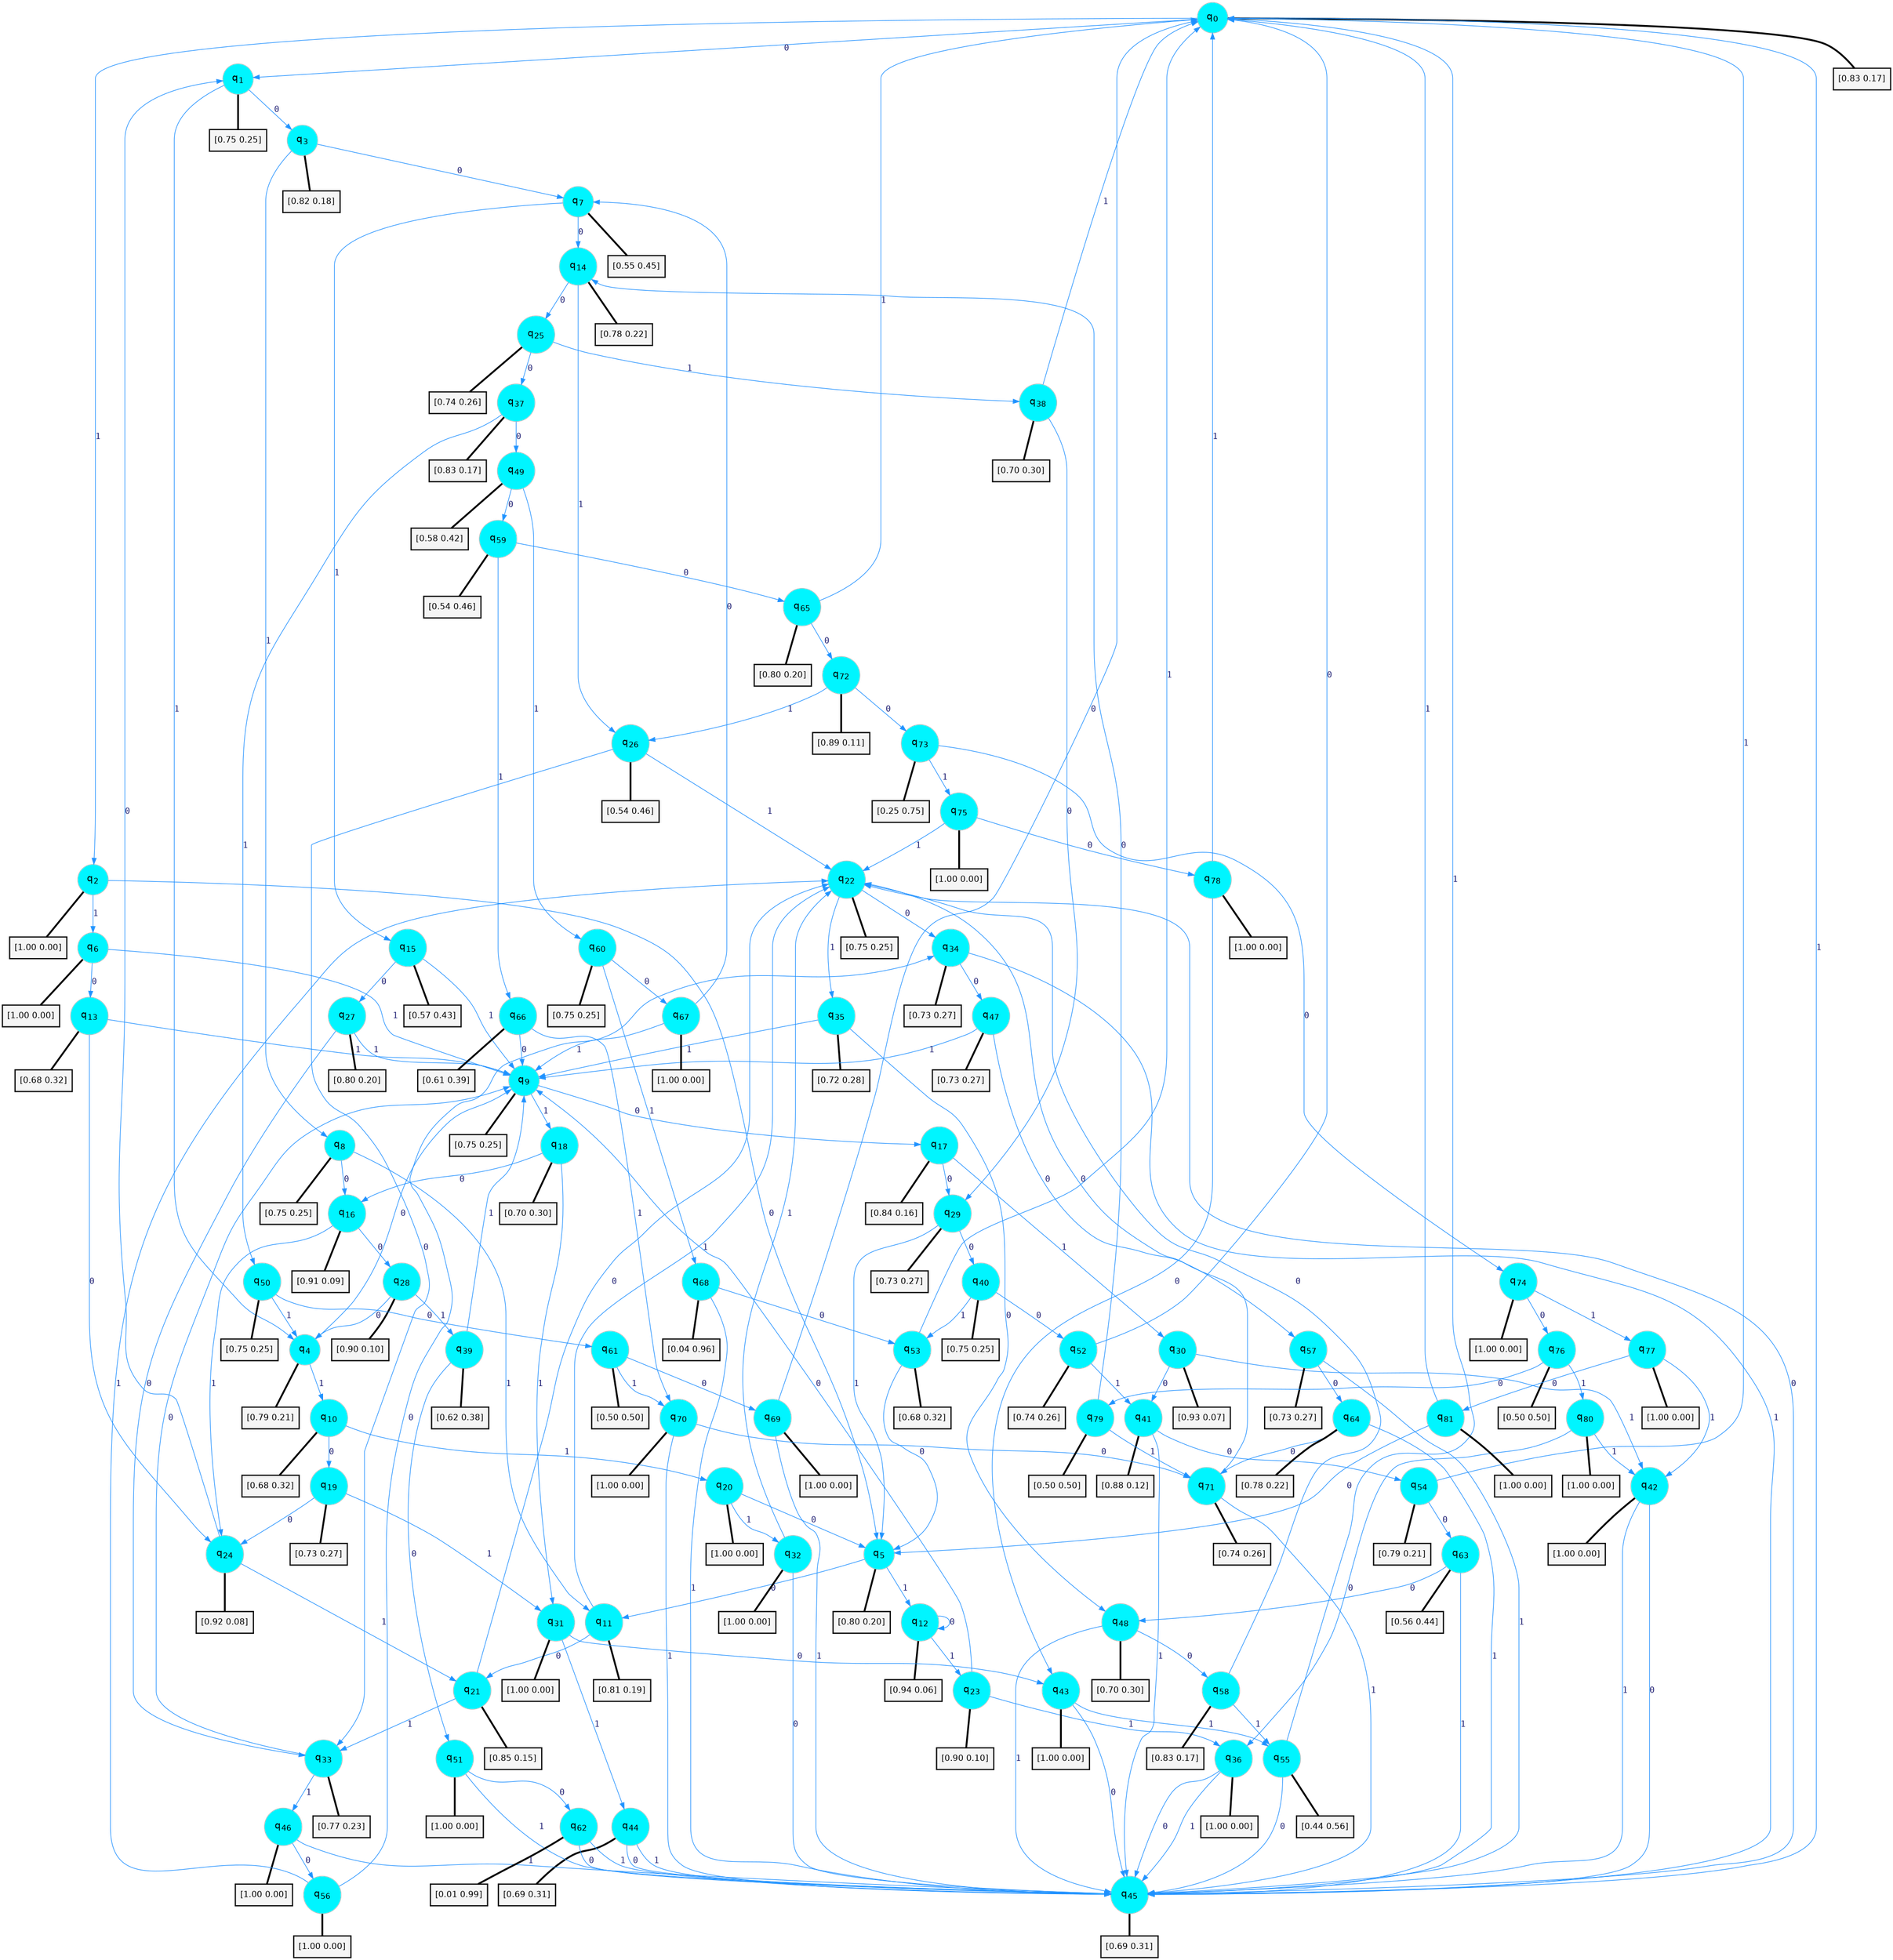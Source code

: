 digraph G {
graph [
bgcolor=transparent, dpi=300, rankdir=TD, size="40,25"];
node [
color=gray, fillcolor=turquoise1, fontcolor=black, fontname=Helvetica, fontsize=16, fontweight=bold, shape=circle, style=filled];
edge [
arrowsize=1, color=dodgerblue1, fontcolor=midnightblue, fontname=courier, fontweight=bold, penwidth=1, style=solid, weight=20];
0[label=<q<SUB>0</SUB>>];
1[label=<q<SUB>1</SUB>>];
2[label=<q<SUB>2</SUB>>];
3[label=<q<SUB>3</SUB>>];
4[label=<q<SUB>4</SUB>>];
5[label=<q<SUB>5</SUB>>];
6[label=<q<SUB>6</SUB>>];
7[label=<q<SUB>7</SUB>>];
8[label=<q<SUB>8</SUB>>];
9[label=<q<SUB>9</SUB>>];
10[label=<q<SUB>10</SUB>>];
11[label=<q<SUB>11</SUB>>];
12[label=<q<SUB>12</SUB>>];
13[label=<q<SUB>13</SUB>>];
14[label=<q<SUB>14</SUB>>];
15[label=<q<SUB>15</SUB>>];
16[label=<q<SUB>16</SUB>>];
17[label=<q<SUB>17</SUB>>];
18[label=<q<SUB>18</SUB>>];
19[label=<q<SUB>19</SUB>>];
20[label=<q<SUB>20</SUB>>];
21[label=<q<SUB>21</SUB>>];
22[label=<q<SUB>22</SUB>>];
23[label=<q<SUB>23</SUB>>];
24[label=<q<SUB>24</SUB>>];
25[label=<q<SUB>25</SUB>>];
26[label=<q<SUB>26</SUB>>];
27[label=<q<SUB>27</SUB>>];
28[label=<q<SUB>28</SUB>>];
29[label=<q<SUB>29</SUB>>];
30[label=<q<SUB>30</SUB>>];
31[label=<q<SUB>31</SUB>>];
32[label=<q<SUB>32</SUB>>];
33[label=<q<SUB>33</SUB>>];
34[label=<q<SUB>34</SUB>>];
35[label=<q<SUB>35</SUB>>];
36[label=<q<SUB>36</SUB>>];
37[label=<q<SUB>37</SUB>>];
38[label=<q<SUB>38</SUB>>];
39[label=<q<SUB>39</SUB>>];
40[label=<q<SUB>40</SUB>>];
41[label=<q<SUB>41</SUB>>];
42[label=<q<SUB>42</SUB>>];
43[label=<q<SUB>43</SUB>>];
44[label=<q<SUB>44</SUB>>];
45[label=<q<SUB>45</SUB>>];
46[label=<q<SUB>46</SUB>>];
47[label=<q<SUB>47</SUB>>];
48[label=<q<SUB>48</SUB>>];
49[label=<q<SUB>49</SUB>>];
50[label=<q<SUB>50</SUB>>];
51[label=<q<SUB>51</SUB>>];
52[label=<q<SUB>52</SUB>>];
53[label=<q<SUB>53</SUB>>];
54[label=<q<SUB>54</SUB>>];
55[label=<q<SUB>55</SUB>>];
56[label=<q<SUB>56</SUB>>];
57[label=<q<SUB>57</SUB>>];
58[label=<q<SUB>58</SUB>>];
59[label=<q<SUB>59</SUB>>];
60[label=<q<SUB>60</SUB>>];
61[label=<q<SUB>61</SUB>>];
62[label=<q<SUB>62</SUB>>];
63[label=<q<SUB>63</SUB>>];
64[label=<q<SUB>64</SUB>>];
65[label=<q<SUB>65</SUB>>];
66[label=<q<SUB>66</SUB>>];
67[label=<q<SUB>67</SUB>>];
68[label=<q<SUB>68</SUB>>];
69[label=<q<SUB>69</SUB>>];
70[label=<q<SUB>70</SUB>>];
71[label=<q<SUB>71</SUB>>];
72[label=<q<SUB>72</SUB>>];
73[label=<q<SUB>73</SUB>>];
74[label=<q<SUB>74</SUB>>];
75[label=<q<SUB>75</SUB>>];
76[label=<q<SUB>76</SUB>>];
77[label=<q<SUB>77</SUB>>];
78[label=<q<SUB>78</SUB>>];
79[label=<q<SUB>79</SUB>>];
80[label=<q<SUB>80</SUB>>];
81[label=<q<SUB>81</SUB>>];
82[label="[0.83 0.17]", shape=box,fontcolor=black, fontname=Helvetica, fontsize=14, penwidth=2, fillcolor=whitesmoke,color=black];
83[label="[0.75 0.25]", shape=box,fontcolor=black, fontname=Helvetica, fontsize=14, penwidth=2, fillcolor=whitesmoke,color=black];
84[label="[1.00 0.00]", shape=box,fontcolor=black, fontname=Helvetica, fontsize=14, penwidth=2, fillcolor=whitesmoke,color=black];
85[label="[0.82 0.18]", shape=box,fontcolor=black, fontname=Helvetica, fontsize=14, penwidth=2, fillcolor=whitesmoke,color=black];
86[label="[0.79 0.21]", shape=box,fontcolor=black, fontname=Helvetica, fontsize=14, penwidth=2, fillcolor=whitesmoke,color=black];
87[label="[0.80 0.20]", shape=box,fontcolor=black, fontname=Helvetica, fontsize=14, penwidth=2, fillcolor=whitesmoke,color=black];
88[label="[1.00 0.00]", shape=box,fontcolor=black, fontname=Helvetica, fontsize=14, penwidth=2, fillcolor=whitesmoke,color=black];
89[label="[0.55 0.45]", shape=box,fontcolor=black, fontname=Helvetica, fontsize=14, penwidth=2, fillcolor=whitesmoke,color=black];
90[label="[0.75 0.25]", shape=box,fontcolor=black, fontname=Helvetica, fontsize=14, penwidth=2, fillcolor=whitesmoke,color=black];
91[label="[0.75 0.25]", shape=box,fontcolor=black, fontname=Helvetica, fontsize=14, penwidth=2, fillcolor=whitesmoke,color=black];
92[label="[0.68 0.32]", shape=box,fontcolor=black, fontname=Helvetica, fontsize=14, penwidth=2, fillcolor=whitesmoke,color=black];
93[label="[0.81 0.19]", shape=box,fontcolor=black, fontname=Helvetica, fontsize=14, penwidth=2, fillcolor=whitesmoke,color=black];
94[label="[0.94 0.06]", shape=box,fontcolor=black, fontname=Helvetica, fontsize=14, penwidth=2, fillcolor=whitesmoke,color=black];
95[label="[0.68 0.32]", shape=box,fontcolor=black, fontname=Helvetica, fontsize=14, penwidth=2, fillcolor=whitesmoke,color=black];
96[label="[0.78 0.22]", shape=box,fontcolor=black, fontname=Helvetica, fontsize=14, penwidth=2, fillcolor=whitesmoke,color=black];
97[label="[0.57 0.43]", shape=box,fontcolor=black, fontname=Helvetica, fontsize=14, penwidth=2, fillcolor=whitesmoke,color=black];
98[label="[0.91 0.09]", shape=box,fontcolor=black, fontname=Helvetica, fontsize=14, penwidth=2, fillcolor=whitesmoke,color=black];
99[label="[0.84 0.16]", shape=box,fontcolor=black, fontname=Helvetica, fontsize=14, penwidth=2, fillcolor=whitesmoke,color=black];
100[label="[0.70 0.30]", shape=box,fontcolor=black, fontname=Helvetica, fontsize=14, penwidth=2, fillcolor=whitesmoke,color=black];
101[label="[0.73 0.27]", shape=box,fontcolor=black, fontname=Helvetica, fontsize=14, penwidth=2, fillcolor=whitesmoke,color=black];
102[label="[1.00 0.00]", shape=box,fontcolor=black, fontname=Helvetica, fontsize=14, penwidth=2, fillcolor=whitesmoke,color=black];
103[label="[0.85 0.15]", shape=box,fontcolor=black, fontname=Helvetica, fontsize=14, penwidth=2, fillcolor=whitesmoke,color=black];
104[label="[0.75 0.25]", shape=box,fontcolor=black, fontname=Helvetica, fontsize=14, penwidth=2, fillcolor=whitesmoke,color=black];
105[label="[0.90 0.10]", shape=box,fontcolor=black, fontname=Helvetica, fontsize=14, penwidth=2, fillcolor=whitesmoke,color=black];
106[label="[0.92 0.08]", shape=box,fontcolor=black, fontname=Helvetica, fontsize=14, penwidth=2, fillcolor=whitesmoke,color=black];
107[label="[0.74 0.26]", shape=box,fontcolor=black, fontname=Helvetica, fontsize=14, penwidth=2, fillcolor=whitesmoke,color=black];
108[label="[0.54 0.46]", shape=box,fontcolor=black, fontname=Helvetica, fontsize=14, penwidth=2, fillcolor=whitesmoke,color=black];
109[label="[0.80 0.20]", shape=box,fontcolor=black, fontname=Helvetica, fontsize=14, penwidth=2, fillcolor=whitesmoke,color=black];
110[label="[0.90 0.10]", shape=box,fontcolor=black, fontname=Helvetica, fontsize=14, penwidth=2, fillcolor=whitesmoke,color=black];
111[label="[0.73 0.27]", shape=box,fontcolor=black, fontname=Helvetica, fontsize=14, penwidth=2, fillcolor=whitesmoke,color=black];
112[label="[0.93 0.07]", shape=box,fontcolor=black, fontname=Helvetica, fontsize=14, penwidth=2, fillcolor=whitesmoke,color=black];
113[label="[1.00 0.00]", shape=box,fontcolor=black, fontname=Helvetica, fontsize=14, penwidth=2, fillcolor=whitesmoke,color=black];
114[label="[1.00 0.00]", shape=box,fontcolor=black, fontname=Helvetica, fontsize=14, penwidth=2, fillcolor=whitesmoke,color=black];
115[label="[0.77 0.23]", shape=box,fontcolor=black, fontname=Helvetica, fontsize=14, penwidth=2, fillcolor=whitesmoke,color=black];
116[label="[0.73 0.27]", shape=box,fontcolor=black, fontname=Helvetica, fontsize=14, penwidth=2, fillcolor=whitesmoke,color=black];
117[label="[0.72 0.28]", shape=box,fontcolor=black, fontname=Helvetica, fontsize=14, penwidth=2, fillcolor=whitesmoke,color=black];
118[label="[1.00 0.00]", shape=box,fontcolor=black, fontname=Helvetica, fontsize=14, penwidth=2, fillcolor=whitesmoke,color=black];
119[label="[0.83 0.17]", shape=box,fontcolor=black, fontname=Helvetica, fontsize=14, penwidth=2, fillcolor=whitesmoke,color=black];
120[label="[0.70 0.30]", shape=box,fontcolor=black, fontname=Helvetica, fontsize=14, penwidth=2, fillcolor=whitesmoke,color=black];
121[label="[0.62 0.38]", shape=box,fontcolor=black, fontname=Helvetica, fontsize=14, penwidth=2, fillcolor=whitesmoke,color=black];
122[label="[0.75 0.25]", shape=box,fontcolor=black, fontname=Helvetica, fontsize=14, penwidth=2, fillcolor=whitesmoke,color=black];
123[label="[0.88 0.12]", shape=box,fontcolor=black, fontname=Helvetica, fontsize=14, penwidth=2, fillcolor=whitesmoke,color=black];
124[label="[1.00 0.00]", shape=box,fontcolor=black, fontname=Helvetica, fontsize=14, penwidth=2, fillcolor=whitesmoke,color=black];
125[label="[1.00 0.00]", shape=box,fontcolor=black, fontname=Helvetica, fontsize=14, penwidth=2, fillcolor=whitesmoke,color=black];
126[label="[0.69 0.31]", shape=box,fontcolor=black, fontname=Helvetica, fontsize=14, penwidth=2, fillcolor=whitesmoke,color=black];
127[label="[0.69 0.31]", shape=box,fontcolor=black, fontname=Helvetica, fontsize=14, penwidth=2, fillcolor=whitesmoke,color=black];
128[label="[1.00 0.00]", shape=box,fontcolor=black, fontname=Helvetica, fontsize=14, penwidth=2, fillcolor=whitesmoke,color=black];
129[label="[0.73 0.27]", shape=box,fontcolor=black, fontname=Helvetica, fontsize=14, penwidth=2, fillcolor=whitesmoke,color=black];
130[label="[0.70 0.30]", shape=box,fontcolor=black, fontname=Helvetica, fontsize=14, penwidth=2, fillcolor=whitesmoke,color=black];
131[label="[0.58 0.42]", shape=box,fontcolor=black, fontname=Helvetica, fontsize=14, penwidth=2, fillcolor=whitesmoke,color=black];
132[label="[0.75 0.25]", shape=box,fontcolor=black, fontname=Helvetica, fontsize=14, penwidth=2, fillcolor=whitesmoke,color=black];
133[label="[1.00 0.00]", shape=box,fontcolor=black, fontname=Helvetica, fontsize=14, penwidth=2, fillcolor=whitesmoke,color=black];
134[label="[0.74 0.26]", shape=box,fontcolor=black, fontname=Helvetica, fontsize=14, penwidth=2, fillcolor=whitesmoke,color=black];
135[label="[0.68 0.32]", shape=box,fontcolor=black, fontname=Helvetica, fontsize=14, penwidth=2, fillcolor=whitesmoke,color=black];
136[label="[0.79 0.21]", shape=box,fontcolor=black, fontname=Helvetica, fontsize=14, penwidth=2, fillcolor=whitesmoke,color=black];
137[label="[0.44 0.56]", shape=box,fontcolor=black, fontname=Helvetica, fontsize=14, penwidth=2, fillcolor=whitesmoke,color=black];
138[label="[1.00 0.00]", shape=box,fontcolor=black, fontname=Helvetica, fontsize=14, penwidth=2, fillcolor=whitesmoke,color=black];
139[label="[0.73 0.27]", shape=box,fontcolor=black, fontname=Helvetica, fontsize=14, penwidth=2, fillcolor=whitesmoke,color=black];
140[label="[0.83 0.17]", shape=box,fontcolor=black, fontname=Helvetica, fontsize=14, penwidth=2, fillcolor=whitesmoke,color=black];
141[label="[0.54 0.46]", shape=box,fontcolor=black, fontname=Helvetica, fontsize=14, penwidth=2, fillcolor=whitesmoke,color=black];
142[label="[0.75 0.25]", shape=box,fontcolor=black, fontname=Helvetica, fontsize=14, penwidth=2, fillcolor=whitesmoke,color=black];
143[label="[0.50 0.50]", shape=box,fontcolor=black, fontname=Helvetica, fontsize=14, penwidth=2, fillcolor=whitesmoke,color=black];
144[label="[0.01 0.99]", shape=box,fontcolor=black, fontname=Helvetica, fontsize=14, penwidth=2, fillcolor=whitesmoke,color=black];
145[label="[0.56 0.44]", shape=box,fontcolor=black, fontname=Helvetica, fontsize=14, penwidth=2, fillcolor=whitesmoke,color=black];
146[label="[0.78 0.22]", shape=box,fontcolor=black, fontname=Helvetica, fontsize=14, penwidth=2, fillcolor=whitesmoke,color=black];
147[label="[0.80 0.20]", shape=box,fontcolor=black, fontname=Helvetica, fontsize=14, penwidth=2, fillcolor=whitesmoke,color=black];
148[label="[0.61 0.39]", shape=box,fontcolor=black, fontname=Helvetica, fontsize=14, penwidth=2, fillcolor=whitesmoke,color=black];
149[label="[1.00 0.00]", shape=box,fontcolor=black, fontname=Helvetica, fontsize=14, penwidth=2, fillcolor=whitesmoke,color=black];
150[label="[0.04 0.96]", shape=box,fontcolor=black, fontname=Helvetica, fontsize=14, penwidth=2, fillcolor=whitesmoke,color=black];
151[label="[1.00 0.00]", shape=box,fontcolor=black, fontname=Helvetica, fontsize=14, penwidth=2, fillcolor=whitesmoke,color=black];
152[label="[1.00 0.00]", shape=box,fontcolor=black, fontname=Helvetica, fontsize=14, penwidth=2, fillcolor=whitesmoke,color=black];
153[label="[0.74 0.26]", shape=box,fontcolor=black, fontname=Helvetica, fontsize=14, penwidth=2, fillcolor=whitesmoke,color=black];
154[label="[0.89 0.11]", shape=box,fontcolor=black, fontname=Helvetica, fontsize=14, penwidth=2, fillcolor=whitesmoke,color=black];
155[label="[0.25 0.75]", shape=box,fontcolor=black, fontname=Helvetica, fontsize=14, penwidth=2, fillcolor=whitesmoke,color=black];
156[label="[1.00 0.00]", shape=box,fontcolor=black, fontname=Helvetica, fontsize=14, penwidth=2, fillcolor=whitesmoke,color=black];
157[label="[1.00 0.00]", shape=box,fontcolor=black, fontname=Helvetica, fontsize=14, penwidth=2, fillcolor=whitesmoke,color=black];
158[label="[0.50 0.50]", shape=box,fontcolor=black, fontname=Helvetica, fontsize=14, penwidth=2, fillcolor=whitesmoke,color=black];
159[label="[1.00 0.00]", shape=box,fontcolor=black, fontname=Helvetica, fontsize=14, penwidth=2, fillcolor=whitesmoke,color=black];
160[label="[1.00 0.00]", shape=box,fontcolor=black, fontname=Helvetica, fontsize=14, penwidth=2, fillcolor=whitesmoke,color=black];
161[label="[0.50 0.50]", shape=box,fontcolor=black, fontname=Helvetica, fontsize=14, penwidth=2, fillcolor=whitesmoke,color=black];
162[label="[1.00 0.00]", shape=box,fontcolor=black, fontname=Helvetica, fontsize=14, penwidth=2, fillcolor=whitesmoke,color=black];
163[label="[1.00 0.00]", shape=box,fontcolor=black, fontname=Helvetica, fontsize=14, penwidth=2, fillcolor=whitesmoke,color=black];
0->1 [label=0];
0->2 [label=1];
0->82 [arrowhead=none, penwidth=3,color=black];
1->3 [label=0];
1->4 [label=1];
1->83 [arrowhead=none, penwidth=3,color=black];
2->5 [label=0];
2->6 [label=1];
2->84 [arrowhead=none, penwidth=3,color=black];
3->7 [label=0];
3->8 [label=1];
3->85 [arrowhead=none, penwidth=3,color=black];
4->9 [label=0];
4->10 [label=1];
4->86 [arrowhead=none, penwidth=3,color=black];
5->11 [label=0];
5->12 [label=1];
5->87 [arrowhead=none, penwidth=3,color=black];
6->13 [label=0];
6->9 [label=1];
6->88 [arrowhead=none, penwidth=3,color=black];
7->14 [label=0];
7->15 [label=1];
7->89 [arrowhead=none, penwidth=3,color=black];
8->16 [label=0];
8->11 [label=1];
8->90 [arrowhead=none, penwidth=3,color=black];
9->17 [label=0];
9->18 [label=1];
9->91 [arrowhead=none, penwidth=3,color=black];
10->19 [label=0];
10->20 [label=1];
10->92 [arrowhead=none, penwidth=3,color=black];
11->21 [label=0];
11->22 [label=1];
11->93 [arrowhead=none, penwidth=3,color=black];
12->12 [label=0];
12->23 [label=1];
12->94 [arrowhead=none, penwidth=3,color=black];
13->24 [label=0];
13->9 [label=1];
13->95 [arrowhead=none, penwidth=3,color=black];
14->25 [label=0];
14->26 [label=1];
14->96 [arrowhead=none, penwidth=3,color=black];
15->27 [label=0];
15->9 [label=1];
15->97 [arrowhead=none, penwidth=3,color=black];
16->28 [label=0];
16->24 [label=1];
16->98 [arrowhead=none, penwidth=3,color=black];
17->29 [label=0];
17->30 [label=1];
17->99 [arrowhead=none, penwidth=3,color=black];
18->16 [label=0];
18->31 [label=1];
18->100 [arrowhead=none, penwidth=3,color=black];
19->24 [label=0];
19->31 [label=1];
19->101 [arrowhead=none, penwidth=3,color=black];
20->5 [label=0];
20->32 [label=1];
20->102 [arrowhead=none, penwidth=3,color=black];
21->22 [label=0];
21->33 [label=1];
21->103 [arrowhead=none, penwidth=3,color=black];
22->34 [label=0];
22->35 [label=1];
22->104 [arrowhead=none, penwidth=3,color=black];
23->9 [label=0];
23->36 [label=1];
23->105 [arrowhead=none, penwidth=3,color=black];
24->1 [label=0];
24->21 [label=1];
24->106 [arrowhead=none, penwidth=3,color=black];
25->37 [label=0];
25->38 [label=1];
25->107 [arrowhead=none, penwidth=3,color=black];
26->33 [label=0];
26->22 [label=1];
26->108 [arrowhead=none, penwidth=3,color=black];
27->33 [label=0];
27->9 [label=1];
27->109 [arrowhead=none, penwidth=3,color=black];
28->4 [label=0];
28->39 [label=1];
28->110 [arrowhead=none, penwidth=3,color=black];
29->40 [label=0];
29->5 [label=1];
29->111 [arrowhead=none, penwidth=3,color=black];
30->41 [label=0];
30->42 [label=1];
30->112 [arrowhead=none, penwidth=3,color=black];
31->43 [label=0];
31->44 [label=1];
31->113 [arrowhead=none, penwidth=3,color=black];
32->45 [label=0];
32->22 [label=1];
32->114 [arrowhead=none, penwidth=3,color=black];
33->9 [label=0];
33->46 [label=1];
33->115 [arrowhead=none, penwidth=3,color=black];
34->47 [label=0];
34->45 [label=1];
34->116 [arrowhead=none, penwidth=3,color=black];
35->48 [label=0];
35->9 [label=1];
35->117 [arrowhead=none, penwidth=3,color=black];
36->45 [label=0];
36->45 [label=1];
36->118 [arrowhead=none, penwidth=3,color=black];
37->49 [label=0];
37->50 [label=1];
37->119 [arrowhead=none, penwidth=3,color=black];
38->29 [label=0];
38->0 [label=1];
38->120 [arrowhead=none, penwidth=3,color=black];
39->51 [label=0];
39->9 [label=1];
39->121 [arrowhead=none, penwidth=3,color=black];
40->52 [label=0];
40->53 [label=1];
40->122 [arrowhead=none, penwidth=3,color=black];
41->54 [label=0];
41->45 [label=1];
41->123 [arrowhead=none, penwidth=3,color=black];
42->45 [label=0];
42->45 [label=1];
42->124 [arrowhead=none, penwidth=3,color=black];
43->45 [label=0];
43->55 [label=1];
43->125 [arrowhead=none, penwidth=3,color=black];
44->45 [label=0];
44->45 [label=1];
44->126 [arrowhead=none, penwidth=3,color=black];
45->22 [label=0];
45->0 [label=1];
45->127 [arrowhead=none, penwidth=3,color=black];
46->56 [label=0];
46->45 [label=1];
46->128 [arrowhead=none, penwidth=3,color=black];
47->57 [label=0];
47->9 [label=1];
47->129 [arrowhead=none, penwidth=3,color=black];
48->58 [label=0];
48->45 [label=1];
48->130 [arrowhead=none, penwidth=3,color=black];
49->59 [label=0];
49->60 [label=1];
49->131 [arrowhead=none, penwidth=3,color=black];
50->61 [label=0];
50->4 [label=1];
50->132 [arrowhead=none, penwidth=3,color=black];
51->62 [label=0];
51->45 [label=1];
51->133 [arrowhead=none, penwidth=3,color=black];
52->0 [label=0];
52->41 [label=1];
52->134 [arrowhead=none, penwidth=3,color=black];
53->5 [label=0];
53->0 [label=1];
53->135 [arrowhead=none, penwidth=3,color=black];
54->63 [label=0];
54->0 [label=1];
54->136 [arrowhead=none, penwidth=3,color=black];
55->45 [label=0];
55->0 [label=1];
55->137 [arrowhead=none, penwidth=3,color=black];
56->34 [label=0];
56->22 [label=1];
56->138 [arrowhead=none, penwidth=3,color=black];
57->64 [label=0];
57->45 [label=1];
57->139 [arrowhead=none, penwidth=3,color=black];
58->22 [label=0];
58->55 [label=1];
58->140 [arrowhead=none, penwidth=3,color=black];
59->65 [label=0];
59->66 [label=1];
59->141 [arrowhead=none, penwidth=3,color=black];
60->67 [label=0];
60->68 [label=1];
60->142 [arrowhead=none, penwidth=3,color=black];
61->69 [label=0];
61->70 [label=1];
61->143 [arrowhead=none, penwidth=3,color=black];
62->45 [label=0];
62->45 [label=1];
62->144 [arrowhead=none, penwidth=3,color=black];
63->48 [label=0];
63->45 [label=1];
63->145 [arrowhead=none, penwidth=3,color=black];
64->71 [label=0];
64->45 [label=1];
64->146 [arrowhead=none, penwidth=3,color=black];
65->72 [label=0];
65->0 [label=1];
65->147 [arrowhead=none, penwidth=3,color=black];
66->9 [label=0];
66->70 [label=1];
66->148 [arrowhead=none, penwidth=3,color=black];
67->7 [label=0];
67->9 [label=1];
67->149 [arrowhead=none, penwidth=3,color=black];
68->53 [label=0];
68->45 [label=1];
68->150 [arrowhead=none, penwidth=3,color=black];
69->0 [label=0];
69->45 [label=1];
69->151 [arrowhead=none, penwidth=3,color=black];
70->71 [label=0];
70->45 [label=1];
70->152 [arrowhead=none, penwidth=3,color=black];
71->22 [label=0];
71->45 [label=1];
71->153 [arrowhead=none, penwidth=3,color=black];
72->73 [label=0];
72->26 [label=1];
72->154 [arrowhead=none, penwidth=3,color=black];
73->74 [label=0];
73->75 [label=1];
73->155 [arrowhead=none, penwidth=3,color=black];
74->76 [label=0];
74->77 [label=1];
74->156 [arrowhead=none, penwidth=3,color=black];
75->78 [label=0];
75->22 [label=1];
75->157 [arrowhead=none, penwidth=3,color=black];
76->79 [label=0];
76->80 [label=1];
76->158 [arrowhead=none, penwidth=3,color=black];
77->81 [label=0];
77->42 [label=1];
77->159 [arrowhead=none, penwidth=3,color=black];
78->43 [label=0];
78->0 [label=1];
78->160 [arrowhead=none, penwidth=3,color=black];
79->14 [label=0];
79->71 [label=1];
79->161 [arrowhead=none, penwidth=3,color=black];
80->36 [label=0];
80->42 [label=1];
80->162 [arrowhead=none, penwidth=3,color=black];
81->5 [label=0];
81->0 [label=1];
81->163 [arrowhead=none, penwidth=3,color=black];
}
